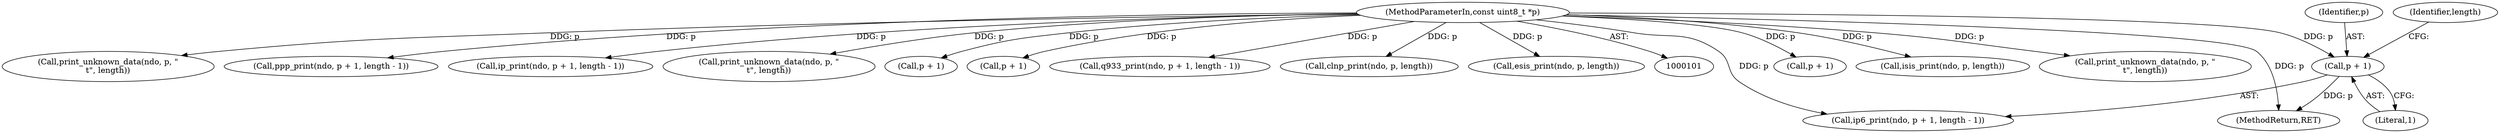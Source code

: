 digraph "0_tcpdump_1dcd10aceabbc03bf571ea32b892c522cbe923de_4@pointer" {
"1000208" [label="(Call,p + 1)"];
"1000103" [label="(MethodParameterIn,const uint8_t *p)"];
"1000188" [label="(Call,p + 1)"];
"1000212" [label="(Identifier,length)"];
"1000160" [label="(Call,isis_print(ndo, p, length))"];
"1000164" [label="(Call,print_unknown_data(ndo, p, \"\n\t\", length))"];
"1000209" [label="(Identifier,p)"];
"1000255" [label="(Call,print_unknown_data(ndo, p, \"\n\t\", length))"];
"1000216" [label="(Call,ppp_print(ndo, p + 1, length - 1))"];
"1000196" [label="(Call,ip_print(ndo, p + 1, length - 1))"];
"1000145" [label="(Call,print_unknown_data(ndo, p, \"\n\t\", length))"];
"1000198" [label="(Call,p + 1)"];
"1000208" [label="(Call,p + 1)"];
"1000218" [label="(Call,p + 1)"];
"1000261" [label="(MethodReturn,RET)"];
"1000186" [label="(Call,q933_print(ndo, p + 1, length - 1))"];
"1000210" [label="(Literal,1)"];
"1000206" [label="(Call,ip6_print(ndo, p + 1, length - 1))"];
"1000141" [label="(Call,clnp_print(ndo, p, length))"];
"1000152" [label="(Call,esis_print(ndo, p, length))"];
"1000103" [label="(MethodParameterIn,const uint8_t *p)"];
"1000208" -> "1000206"  [label="AST: "];
"1000208" -> "1000210"  [label="CFG: "];
"1000209" -> "1000208"  [label="AST: "];
"1000210" -> "1000208"  [label="AST: "];
"1000212" -> "1000208"  [label="CFG: "];
"1000208" -> "1000261"  [label="DDG: p"];
"1000103" -> "1000208"  [label="DDG: p"];
"1000103" -> "1000101"  [label="AST: "];
"1000103" -> "1000261"  [label="DDG: p"];
"1000103" -> "1000141"  [label="DDG: p"];
"1000103" -> "1000145"  [label="DDG: p"];
"1000103" -> "1000152"  [label="DDG: p"];
"1000103" -> "1000160"  [label="DDG: p"];
"1000103" -> "1000164"  [label="DDG: p"];
"1000103" -> "1000186"  [label="DDG: p"];
"1000103" -> "1000188"  [label="DDG: p"];
"1000103" -> "1000196"  [label="DDG: p"];
"1000103" -> "1000198"  [label="DDG: p"];
"1000103" -> "1000206"  [label="DDG: p"];
"1000103" -> "1000216"  [label="DDG: p"];
"1000103" -> "1000218"  [label="DDG: p"];
"1000103" -> "1000255"  [label="DDG: p"];
}
